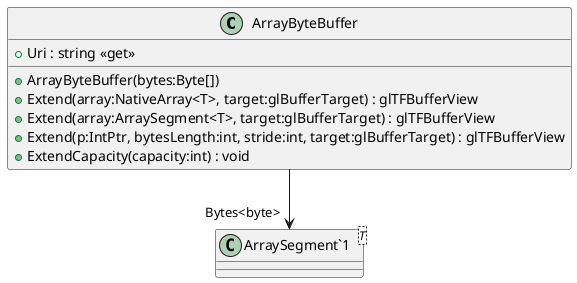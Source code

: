 @startuml
class ArrayByteBuffer {
    + Uri : string <<get>>
    + ArrayByteBuffer(bytes:Byte[])
    + Extend(array:NativeArray<T>, target:glBufferTarget) : glTFBufferView
    + Extend(array:ArraySegment<T>, target:glBufferTarget) : glTFBufferView
    + Extend(p:IntPtr, bytesLength:int, stride:int, target:glBufferTarget) : glTFBufferView
    + ExtendCapacity(capacity:int) : void
}
class "ArraySegment`1"<T> {
}
ArrayByteBuffer --> "Bytes<byte>" "ArraySegment`1"
@enduml
